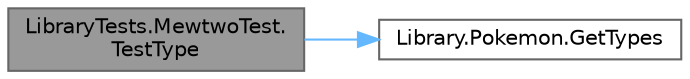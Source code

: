 digraph "LibraryTests.MewtwoTest.TestType"
{
 // INTERACTIVE_SVG=YES
 // LATEX_PDF_SIZE
  bgcolor="transparent";
  edge [fontname=Helvetica,fontsize=10,labelfontname=Helvetica,labelfontsize=10];
  node [fontname=Helvetica,fontsize=10,shape=box,height=0.2,width=0.4];
  rankdir="LR";
  Node1 [id="Node000001",label="LibraryTests.MewtwoTest.\lTestType",height=0.2,width=0.4,color="gray40", fillcolor="grey60", style="filled", fontcolor="black",tooltip="Test del atributo type."];
  Node1 -> Node2 [id="edge1_Node000001_Node000002",color="steelblue1",style="solid",tooltip=" "];
  Node2 [id="Node000002",label="Library.Pokemon.GetTypes",height=0.2,width=0.4,color="grey40", fillcolor="white", style="filled",URL="$classLibrary_1_1Pokemon.html#a0d0729ff4c6e58eb0fc323ed859d4789",tooltip="Devuelve la lista de tipos del Pokemon."];
}
